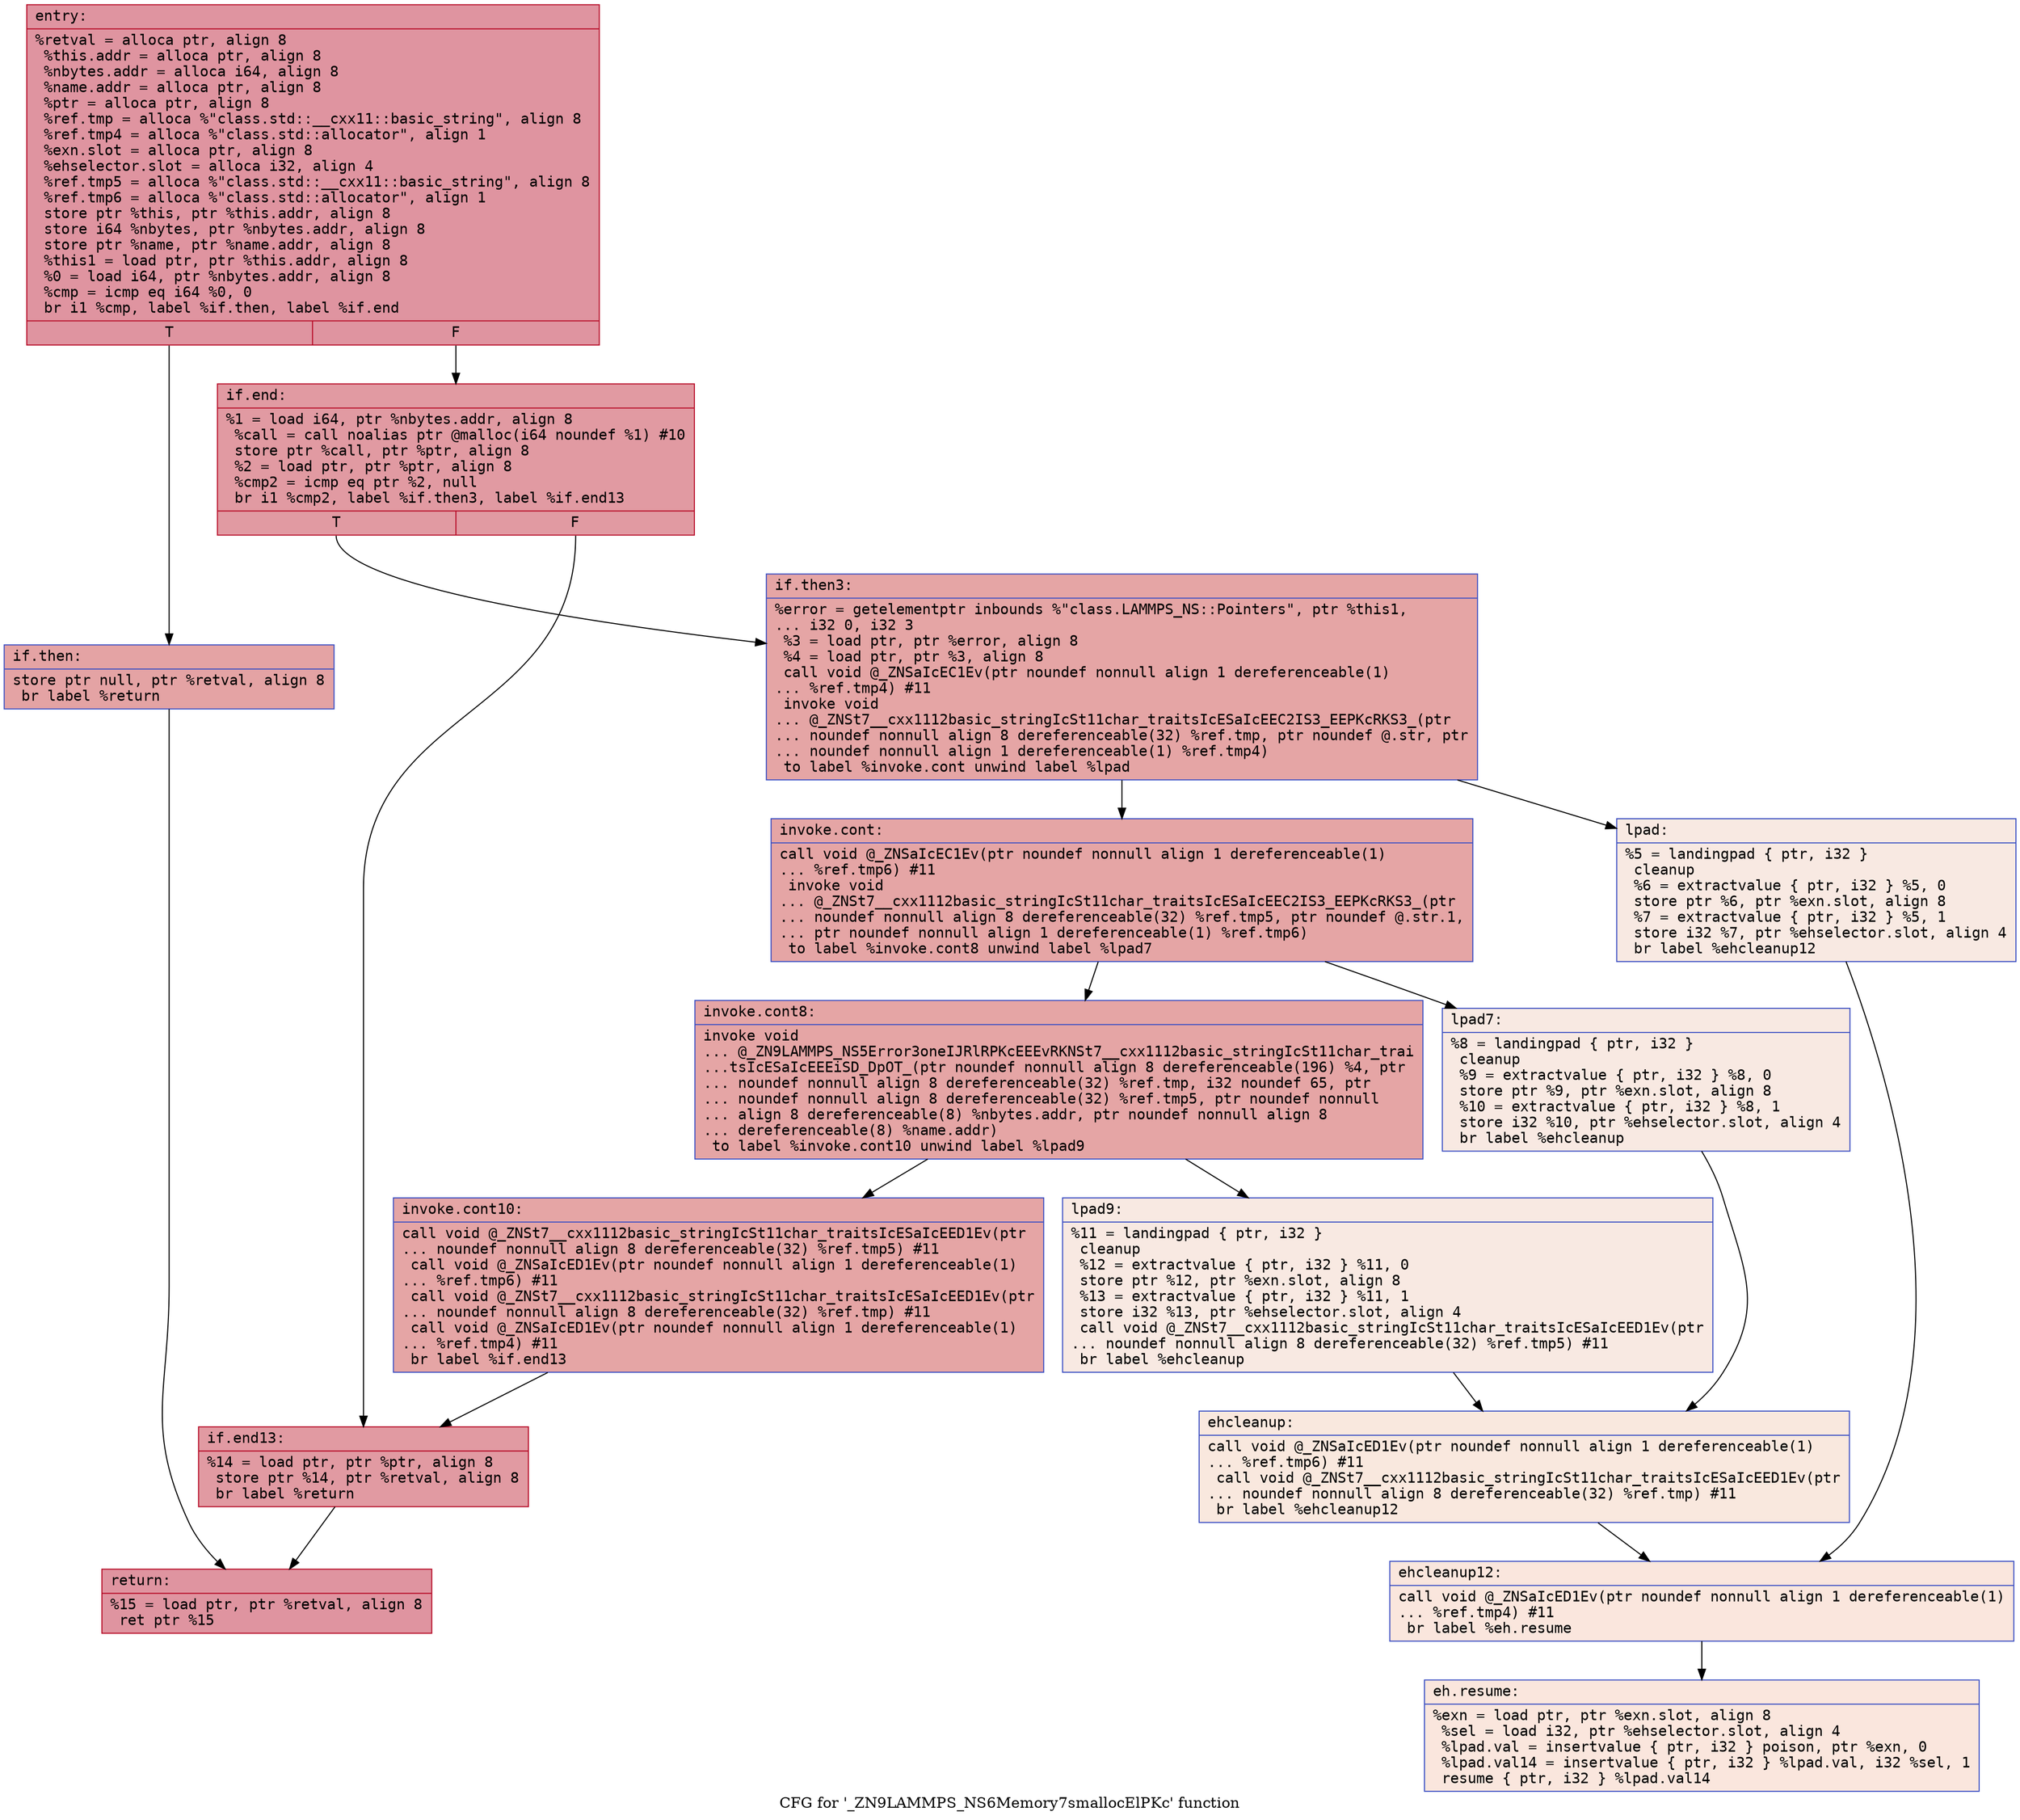 digraph "CFG for '_ZN9LAMMPS_NS6Memory7smallocElPKc' function" {
	label="CFG for '_ZN9LAMMPS_NS6Memory7smallocElPKc' function";

	Node0x561a28344e50 [shape=record,color="#b70d28ff", style=filled, fillcolor="#b70d2870" fontname="Courier",label="{entry:\l|  %retval = alloca ptr, align 8\l  %this.addr = alloca ptr, align 8\l  %nbytes.addr = alloca i64, align 8\l  %name.addr = alloca ptr, align 8\l  %ptr = alloca ptr, align 8\l  %ref.tmp = alloca %\"class.std::__cxx11::basic_string\", align 8\l  %ref.tmp4 = alloca %\"class.std::allocator\", align 1\l  %exn.slot = alloca ptr, align 8\l  %ehselector.slot = alloca i32, align 4\l  %ref.tmp5 = alloca %\"class.std::__cxx11::basic_string\", align 8\l  %ref.tmp6 = alloca %\"class.std::allocator\", align 1\l  store ptr %this, ptr %this.addr, align 8\l  store i64 %nbytes, ptr %nbytes.addr, align 8\l  store ptr %name, ptr %name.addr, align 8\l  %this1 = load ptr, ptr %this.addr, align 8\l  %0 = load i64, ptr %nbytes.addr, align 8\l  %cmp = icmp eq i64 %0, 0\l  br i1 %cmp, label %if.then, label %if.end\l|{<s0>T|<s1>F}}"];
	Node0x561a28344e50:s0 -> Node0x561a28345b50[tooltip="entry -> if.then\nProbability 37.50%" ];
	Node0x561a28344e50:s1 -> Node0x561a28345bc0[tooltip="entry -> if.end\nProbability 62.50%" ];
	Node0x561a28345b50 [shape=record,color="#3d50c3ff", style=filled, fillcolor="#c32e3170" fontname="Courier",label="{if.then:\l|  store ptr null, ptr %retval, align 8\l  br label %return\l}"];
	Node0x561a28345b50 -> Node0x561a28345de0[tooltip="if.then -> return\nProbability 100.00%" ];
	Node0x561a28345bc0 [shape=record,color="#b70d28ff", style=filled, fillcolor="#bb1b2c70" fontname="Courier",label="{if.end:\l|  %1 = load i64, ptr %nbytes.addr, align 8\l  %call = call noalias ptr @malloc(i64 noundef %1) #10\l  store ptr %call, ptr %ptr, align 8\l  %2 = load ptr, ptr %ptr, align 8\l  %cmp2 = icmp eq ptr %2, null\l  br i1 %cmp2, label %if.then3, label %if.end13\l|{<s0>T|<s1>F}}"];
	Node0x561a28345bc0:s0 -> Node0x561a28346310[tooltip="if.end -> if.then3\nProbability 37.50%" ];
	Node0x561a28345bc0:s1 -> Node0x561a283463f0[tooltip="if.end -> if.end13\nProbability 62.50%" ];
	Node0x561a28346310 [shape=record,color="#3d50c3ff", style=filled, fillcolor="#c5333470" fontname="Courier",label="{if.then3:\l|  %error = getelementptr inbounds %\"class.LAMMPS_NS::Pointers\", ptr %this1,\l... i32 0, i32 3\l  %3 = load ptr, ptr %error, align 8\l  %4 = load ptr, ptr %3, align 8\l  call void @_ZNSaIcEC1Ev(ptr noundef nonnull align 1 dereferenceable(1)\l... %ref.tmp4) #11\l  invoke void\l... @_ZNSt7__cxx1112basic_stringIcSt11char_traitsIcESaIcEEC2IS3_EEPKcRKS3_(ptr\l... noundef nonnull align 8 dereferenceable(32) %ref.tmp, ptr noundef @.str, ptr\l... noundef nonnull align 1 dereferenceable(1) %ref.tmp4)\l          to label %invoke.cont unwind label %lpad\l}"];
	Node0x561a28346310 -> Node0x561a28347580[tooltip="if.then3 -> invoke.cont\nProbability 100.00%" ];
	Node0x561a28346310 -> Node0x561a28347630[tooltip="if.then3 -> lpad\nProbability 0.00%" ];
	Node0x561a28347580 [shape=record,color="#3d50c3ff", style=filled, fillcolor="#c5333470" fontname="Courier",label="{invoke.cont:\l|  call void @_ZNSaIcEC1Ev(ptr noundef nonnull align 1 dereferenceable(1)\l... %ref.tmp6) #11\l  invoke void\l... @_ZNSt7__cxx1112basic_stringIcSt11char_traitsIcESaIcEEC2IS3_EEPKcRKS3_(ptr\l... noundef nonnull align 8 dereferenceable(32) %ref.tmp5, ptr noundef @.str.1,\l... ptr noundef nonnull align 1 dereferenceable(1) %ref.tmp6)\l          to label %invoke.cont8 unwind label %lpad7\l}"];
	Node0x561a28347580 -> Node0x561a283479c0[tooltip="invoke.cont -> invoke.cont8\nProbability 100.00%" ];
	Node0x561a28347580 -> Node0x561a28347a10[tooltip="invoke.cont -> lpad7\nProbability 0.00%" ];
	Node0x561a283479c0 [shape=record,color="#3d50c3ff", style=filled, fillcolor="#c5333470" fontname="Courier",label="{invoke.cont8:\l|  invoke void\l... @_ZN9LAMMPS_NS5Error3oneIJRlRPKcEEEvRKNSt7__cxx1112basic_stringIcSt11char_trai\l...tsIcESaIcEEEiSD_DpOT_(ptr noundef nonnull align 8 dereferenceable(196) %4, ptr\l... noundef nonnull align 8 dereferenceable(32) %ref.tmp, i32 noundef 65, ptr\l... noundef nonnull align 8 dereferenceable(32) %ref.tmp5, ptr noundef nonnull\l... align 8 dereferenceable(8) %nbytes.addr, ptr noundef nonnull align 8\l... dereferenceable(8) %name.addr)\l          to label %invoke.cont10 unwind label %lpad9\l}"];
	Node0x561a283479c0 -> Node0x561a28347970[tooltip="invoke.cont8 -> invoke.cont10\nProbability 100.00%" ];
	Node0x561a283479c0 -> Node0x561a28347e00[tooltip="invoke.cont8 -> lpad9\nProbability 0.00%" ];
	Node0x561a28347970 [shape=record,color="#3d50c3ff", style=filled, fillcolor="#c5333470" fontname="Courier",label="{invoke.cont10:\l|  call void @_ZNSt7__cxx1112basic_stringIcSt11char_traitsIcESaIcEED1Ev(ptr\l... noundef nonnull align 8 dereferenceable(32) %ref.tmp5) #11\l  call void @_ZNSaIcED1Ev(ptr noundef nonnull align 1 dereferenceable(1)\l... %ref.tmp6) #11\l  call void @_ZNSt7__cxx1112basic_stringIcSt11char_traitsIcESaIcEED1Ev(ptr\l... noundef nonnull align 8 dereferenceable(32) %ref.tmp) #11\l  call void @_ZNSaIcED1Ev(ptr noundef nonnull align 1 dereferenceable(1)\l... %ref.tmp4) #11\l  br label %if.end13\l}"];
	Node0x561a28347970 -> Node0x561a283463f0[tooltip="invoke.cont10 -> if.end13\nProbability 100.00%" ];
	Node0x561a28347630 [shape=record,color="#3d50c3ff", style=filled, fillcolor="#efcebd70" fontname="Courier",label="{lpad:\l|  %5 = landingpad \{ ptr, i32 \}\l          cleanup\l  %6 = extractvalue \{ ptr, i32 \} %5, 0\l  store ptr %6, ptr %exn.slot, align 8\l  %7 = extractvalue \{ ptr, i32 \} %5, 1\l  store i32 %7, ptr %ehselector.slot, align 4\l  br label %ehcleanup12\l}"];
	Node0x561a28347630 -> Node0x561a28348a50[tooltip="lpad -> ehcleanup12\nProbability 100.00%" ];
	Node0x561a28347a10 [shape=record,color="#3d50c3ff", style=filled, fillcolor="#efcebd70" fontname="Courier",label="{lpad7:\l|  %8 = landingpad \{ ptr, i32 \}\l          cleanup\l  %9 = extractvalue \{ ptr, i32 \} %8, 0\l  store ptr %9, ptr %exn.slot, align 8\l  %10 = extractvalue \{ ptr, i32 \} %8, 1\l  store i32 %10, ptr %ehselector.slot, align 4\l  br label %ehcleanup\l}"];
	Node0x561a28347a10 -> Node0x561a28348e20[tooltip="lpad7 -> ehcleanup\nProbability 100.00%" ];
	Node0x561a28347e00 [shape=record,color="#3d50c3ff", style=filled, fillcolor="#efcebd70" fontname="Courier",label="{lpad9:\l|  %11 = landingpad \{ ptr, i32 \}\l          cleanup\l  %12 = extractvalue \{ ptr, i32 \} %11, 0\l  store ptr %12, ptr %exn.slot, align 8\l  %13 = extractvalue \{ ptr, i32 \} %11, 1\l  store i32 %13, ptr %ehselector.slot, align 4\l  call void @_ZNSt7__cxx1112basic_stringIcSt11char_traitsIcESaIcEED1Ev(ptr\l... noundef nonnull align 8 dereferenceable(32) %ref.tmp5) #11\l  br label %ehcleanup\l}"];
	Node0x561a28347e00 -> Node0x561a28348e20[tooltip="lpad9 -> ehcleanup\nProbability 100.00%" ];
	Node0x561a28348e20 [shape=record,color="#3d50c3ff", style=filled, fillcolor="#f2cab570" fontname="Courier",label="{ehcleanup:\l|  call void @_ZNSaIcED1Ev(ptr noundef nonnull align 1 dereferenceable(1)\l... %ref.tmp6) #11\l  call void @_ZNSt7__cxx1112basic_stringIcSt11char_traitsIcESaIcEED1Ev(ptr\l... noundef nonnull align 8 dereferenceable(32) %ref.tmp) #11\l  br label %ehcleanup12\l}"];
	Node0x561a28348e20 -> Node0x561a28348a50[tooltip="ehcleanup -> ehcleanup12\nProbability 100.00%" ];
	Node0x561a28348a50 [shape=record,color="#3d50c3ff", style=filled, fillcolor="#f3c7b170" fontname="Courier",label="{ehcleanup12:\l|  call void @_ZNSaIcED1Ev(ptr noundef nonnull align 1 dereferenceable(1)\l... %ref.tmp4) #11\l  br label %eh.resume\l}"];
	Node0x561a28348a50 -> Node0x561a28349730[tooltip="ehcleanup12 -> eh.resume\nProbability 100.00%" ];
	Node0x561a283463f0 [shape=record,color="#b70d28ff", style=filled, fillcolor="#bb1b2c70" fontname="Courier",label="{if.end13:\l|  %14 = load ptr, ptr %ptr, align 8\l  store ptr %14, ptr %retval, align 8\l  br label %return\l}"];
	Node0x561a283463f0 -> Node0x561a28345de0[tooltip="if.end13 -> return\nProbability 100.00%" ];
	Node0x561a28345de0 [shape=record,color="#b70d28ff", style=filled, fillcolor="#b70d2870" fontname="Courier",label="{return:\l|  %15 = load ptr, ptr %retval, align 8\l  ret ptr %15\l}"];
	Node0x561a28349730 [shape=record,color="#3d50c3ff", style=filled, fillcolor="#f3c7b170" fontname="Courier",label="{eh.resume:\l|  %exn = load ptr, ptr %exn.slot, align 8\l  %sel = load i32, ptr %ehselector.slot, align 4\l  %lpad.val = insertvalue \{ ptr, i32 \} poison, ptr %exn, 0\l  %lpad.val14 = insertvalue \{ ptr, i32 \} %lpad.val, i32 %sel, 1\l  resume \{ ptr, i32 \} %lpad.val14\l}"];
}
